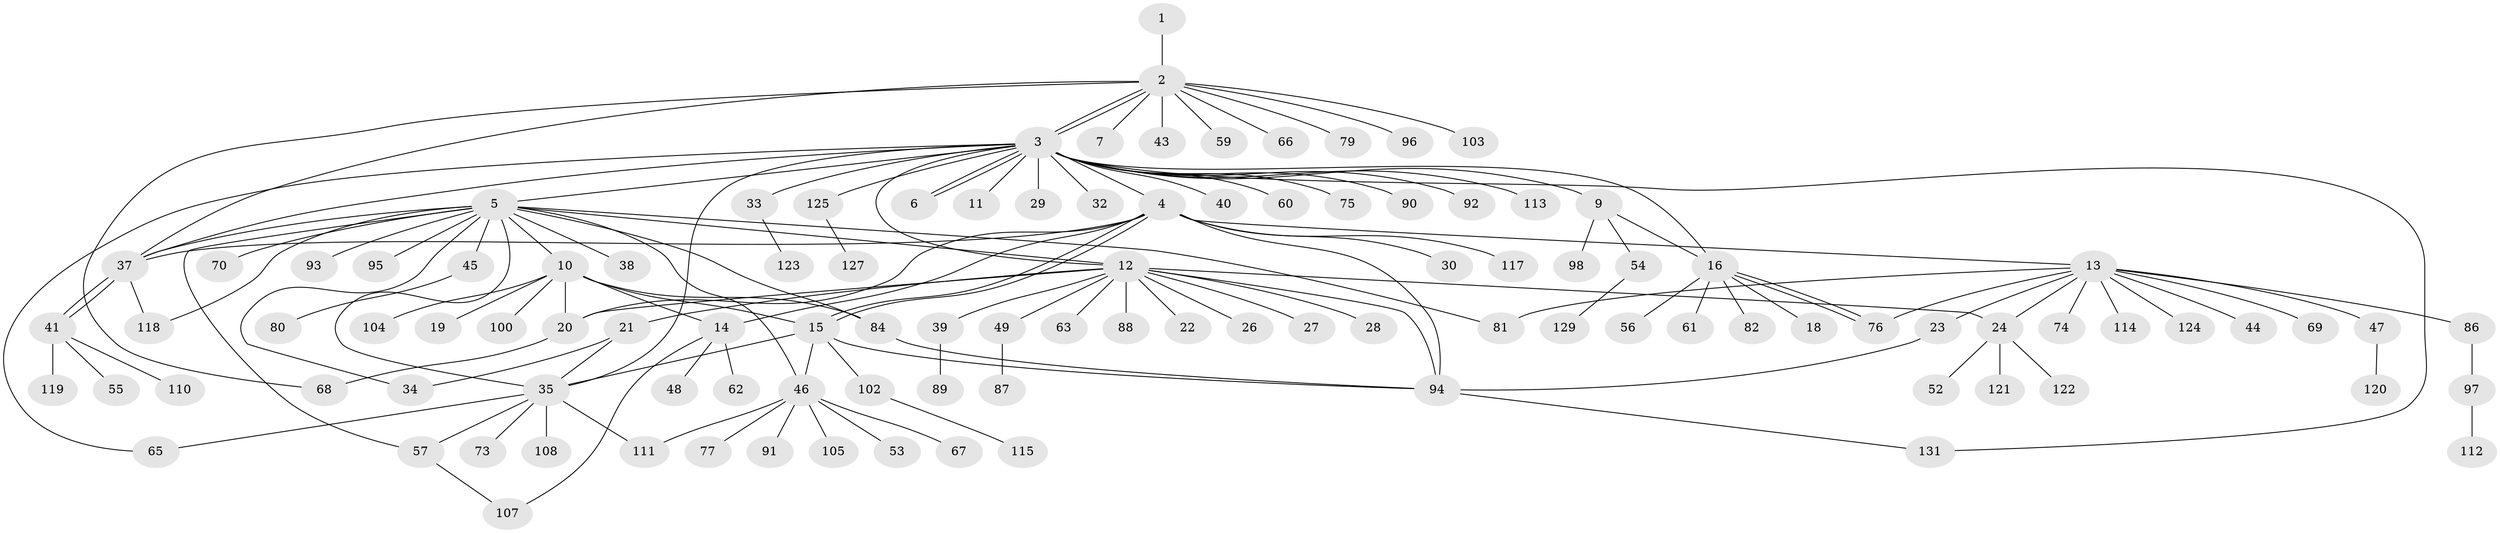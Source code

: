 // Generated by graph-tools (version 1.1) at 2025/51/02/27/25 19:51:58]
// undirected, 108 vertices, 141 edges
graph export_dot {
graph [start="1"]
  node [color=gray90,style=filled];
  1;
  2 [super="+25"];
  3 [super="+71"];
  4 [super="+8"];
  5 [super="+50"];
  6;
  7;
  9 [super="+78"];
  10 [super="+85"];
  11;
  12 [super="+36"];
  13 [super="+17"];
  14;
  15;
  16 [super="+58"];
  18;
  19;
  20 [super="+126"];
  21 [super="+64"];
  22 [super="+83"];
  23;
  24 [super="+31"];
  26;
  27;
  28;
  29;
  30;
  32;
  33 [super="+130"];
  34;
  35 [super="+42"];
  37;
  38;
  39 [super="+109"];
  40;
  41 [super="+51"];
  43;
  44;
  45 [super="+128"];
  46 [super="+72"];
  47;
  48;
  49;
  52;
  53;
  54 [super="+106"];
  55;
  56;
  57;
  59;
  60;
  61;
  62;
  63;
  65;
  66;
  67;
  68;
  69;
  70;
  73;
  74;
  75;
  76 [super="+99"];
  77;
  79;
  80;
  81;
  82;
  84;
  86;
  87;
  88;
  89;
  90;
  91;
  92;
  93 [super="+116"];
  94 [super="+101"];
  95;
  96;
  97;
  98;
  100;
  102;
  103;
  104;
  105;
  107;
  108;
  110;
  111;
  112;
  113;
  114;
  115;
  117;
  118;
  119;
  120;
  121;
  122;
  123;
  124;
  125;
  127;
  129;
  131;
  1 -- 2;
  2 -- 3;
  2 -- 3;
  2 -- 7;
  2 -- 37;
  2 -- 43;
  2 -- 66;
  2 -- 79;
  2 -- 96;
  2 -- 103;
  2 -- 59;
  2 -- 68;
  3 -- 4;
  3 -- 5;
  3 -- 6;
  3 -- 6;
  3 -- 9 [weight=2];
  3 -- 11;
  3 -- 12;
  3 -- 16;
  3 -- 29;
  3 -- 32;
  3 -- 33;
  3 -- 35;
  3 -- 37;
  3 -- 40;
  3 -- 60;
  3 -- 65;
  3 -- 75;
  3 -- 90;
  3 -- 92;
  3 -- 113;
  3 -- 125;
  3 -- 131;
  4 -- 13;
  4 -- 15;
  4 -- 15;
  4 -- 20;
  4 -- 30;
  4 -- 94;
  4 -- 37;
  4 -- 117;
  4 -- 14;
  5 -- 10;
  5 -- 12;
  5 -- 34;
  5 -- 35;
  5 -- 37;
  5 -- 38;
  5 -- 45;
  5 -- 46;
  5 -- 57;
  5 -- 70;
  5 -- 81;
  5 -- 84;
  5 -- 93;
  5 -- 95;
  5 -- 118;
  9 -- 54;
  9 -- 98;
  9 -- 16;
  10 -- 15;
  10 -- 19;
  10 -- 20;
  10 -- 100;
  10 -- 104;
  10 -- 84;
  10 -- 14;
  12 -- 21;
  12 -- 22;
  12 -- 24 [weight=2];
  12 -- 26;
  12 -- 27;
  12 -- 28;
  12 -- 39;
  12 -- 49;
  12 -- 63;
  12 -- 88;
  12 -- 94;
  12 -- 20;
  13 -- 23;
  13 -- 47;
  13 -- 69;
  13 -- 74;
  13 -- 76;
  13 -- 44;
  13 -- 81;
  13 -- 114;
  13 -- 86;
  13 -- 124;
  13 -- 24;
  14 -- 48;
  14 -- 62;
  14 -- 107;
  15 -- 46;
  15 -- 94;
  15 -- 102;
  15 -- 35;
  16 -- 18;
  16 -- 56;
  16 -- 61;
  16 -- 76;
  16 -- 76;
  16 -- 82;
  20 -- 68;
  21 -- 34;
  21 -- 35;
  23 -- 94;
  24 -- 122;
  24 -- 52;
  24 -- 121;
  33 -- 123;
  35 -- 57;
  35 -- 65;
  35 -- 73;
  35 -- 108;
  35 -- 111;
  37 -- 41;
  37 -- 41;
  37 -- 118;
  39 -- 89;
  41 -- 110;
  41 -- 119;
  41 -- 55;
  45 -- 80;
  46 -- 53;
  46 -- 67;
  46 -- 77;
  46 -- 91;
  46 -- 105;
  46 -- 111;
  47 -- 120;
  49 -- 87;
  54 -- 129;
  57 -- 107;
  84 -- 94;
  86 -- 97;
  94 -- 131;
  97 -- 112;
  102 -- 115;
  125 -- 127;
}
